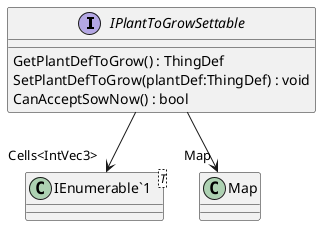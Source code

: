 @startuml
interface IPlantToGrowSettable {
    GetPlantDefToGrow() : ThingDef
    SetPlantDefToGrow(plantDef:ThingDef) : void
    CanAcceptSowNow() : bool
}
class "IEnumerable`1"<T> {
}
IPlantToGrowSettable --> "Map" Map
IPlantToGrowSettable --> "Cells<IntVec3>" "IEnumerable`1"
@enduml
